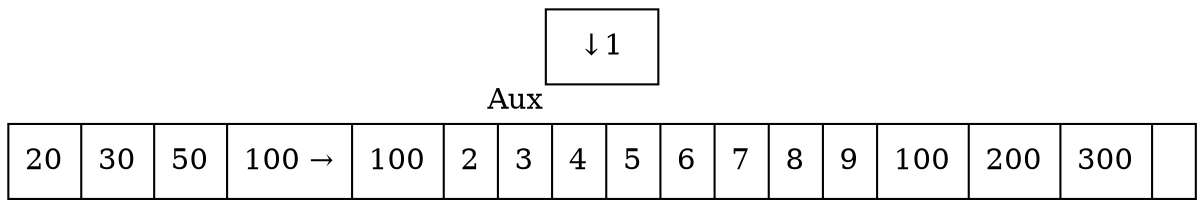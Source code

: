 digraph G{ node [shape = record ];
 rankdir=LR;X[label="{ 20|30|50|100 → |100|2|3|4|5|6|7|8|9|100|200|300|}"]
2[label=" { ↓ 1}"xlabel="Aux"]
}
